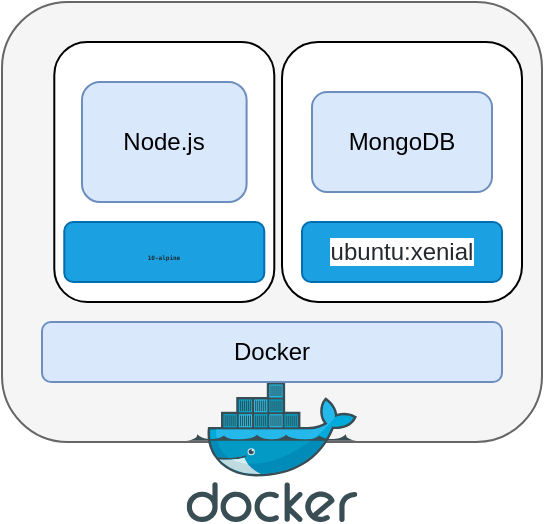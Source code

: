 <mxfile version="14.6.11" type="github">
  <diagram name="Page-1" id="9f46799a-70d6-7492-0946-bef42562c5a5">
    <mxGraphModel dx="358" dy="260" grid="1" gridSize="10" guides="1" tooltips="1" connect="1" arrows="1" fold="1" page="1" pageScale="1" pageWidth="1100" pageHeight="850" background="#ffffff" math="0" shadow="0">
      <root>
        <mxCell id="0" />
        <mxCell id="1" parent="0" />
        <mxCell id="J3t7UeXzdO5x7TRZ1aSP-10" value="" style="rounded=1;whiteSpace=wrap;html=1;fillColor=#f5f5f5;strokeColor=#666666;fontColor=#333333;" vertex="1" parent="1">
          <mxGeometry x="490" y="490" width="270" height="220" as="geometry" />
        </mxCell>
        <mxCell id="J3t7UeXzdO5x7TRZ1aSP-9" value="" style="aspect=fixed;html=1;points=[];align=center;image;fontSize=12;image=img/lib/mscae/Docker.svg;" vertex="1" parent="1">
          <mxGeometry x="582.32" y="680" width="85.37" height="70" as="geometry" />
        </mxCell>
        <mxCell id="J3t7UeXzdO5x7TRZ1aSP-11" value="Docker" style="rounded=1;whiteSpace=wrap;html=1;fillColor=#dae8fc;strokeColor=#6c8ebf;" vertex="1" parent="1">
          <mxGeometry x="510" y="650" width="230" height="30" as="geometry" />
        </mxCell>
        <mxCell id="J3t7UeXzdO5x7TRZ1aSP-12" value="" style="rounded=1;whiteSpace=wrap;html=1;" vertex="1" parent="1">
          <mxGeometry x="516.15" y="510" width="110" height="130" as="geometry" />
        </mxCell>
        <mxCell id="J3t7UeXzdO5x7TRZ1aSP-13" value="&lt;pre style=&quot;box-sizing: border-box ; margin-top: 0px ; margin-bottom: 0px ; overflow-wrap: normal ; padding: 16px ; overflow: auto ; line-height: 1.45 ; border-radius: 6px ; word-break: normal ; color: rgb(36 , 41 , 46)&quot;&gt;&lt;font style=&quot;font-size: 3px&quot;&gt;&lt;b&gt;10-alpine&lt;/b&gt;&lt;/font&gt;&lt;/pre&gt;" style="rounded=1;whiteSpace=wrap;html=1;fillColor=#1ba1e2;strokeColor=#006EAF;fontColor=#ffffff;" vertex="1" parent="1">
          <mxGeometry x="521.14" y="600" width="100" height="30" as="geometry" />
        </mxCell>
        <mxCell id="J3t7UeXzdO5x7TRZ1aSP-14" value="Node.js" style="rounded=1;whiteSpace=wrap;html=1;fillColor=#dae8fc;strokeColor=#6c8ebf;" vertex="1" parent="1">
          <mxGeometry x="529.99" y="530" width="82.31" height="60" as="geometry" />
        </mxCell>
        <mxCell id="J3t7UeXzdO5x7TRZ1aSP-15" value="" style="rounded=1;whiteSpace=wrap;html=1;" vertex="1" parent="1">
          <mxGeometry x="630" y="510" width="120" height="130" as="geometry" />
        </mxCell>
        <mxCell id="J3t7UeXzdO5x7TRZ1aSP-17" value="&lt;span style=&quot;color: rgb(36 , 41 , 46) ; font-family: , &amp;#34;consolas&amp;#34; , &amp;#34;liberation mono&amp;#34; , &amp;#34;menlo&amp;#34; , monospace ; background-color: rgb(255 , 255 , 255)&quot;&gt;ubuntu:xenial&lt;/span&gt;" style="rounded=1;whiteSpace=wrap;html=1;fillColor=#1ba1e2;strokeColor=#006EAF;fontColor=#ffffff;" vertex="1" parent="1">
          <mxGeometry x="640" y="600" width="100" height="30" as="geometry" />
        </mxCell>
        <mxCell id="J3t7UeXzdO5x7TRZ1aSP-18" value="MongoDB" style="rounded=1;whiteSpace=wrap;html=1;fillColor=#dae8fc;strokeColor=#6c8ebf;" vertex="1" parent="1">
          <mxGeometry x="645" y="535" width="90" height="50" as="geometry" />
        </mxCell>
      </root>
    </mxGraphModel>
  </diagram>
</mxfile>
